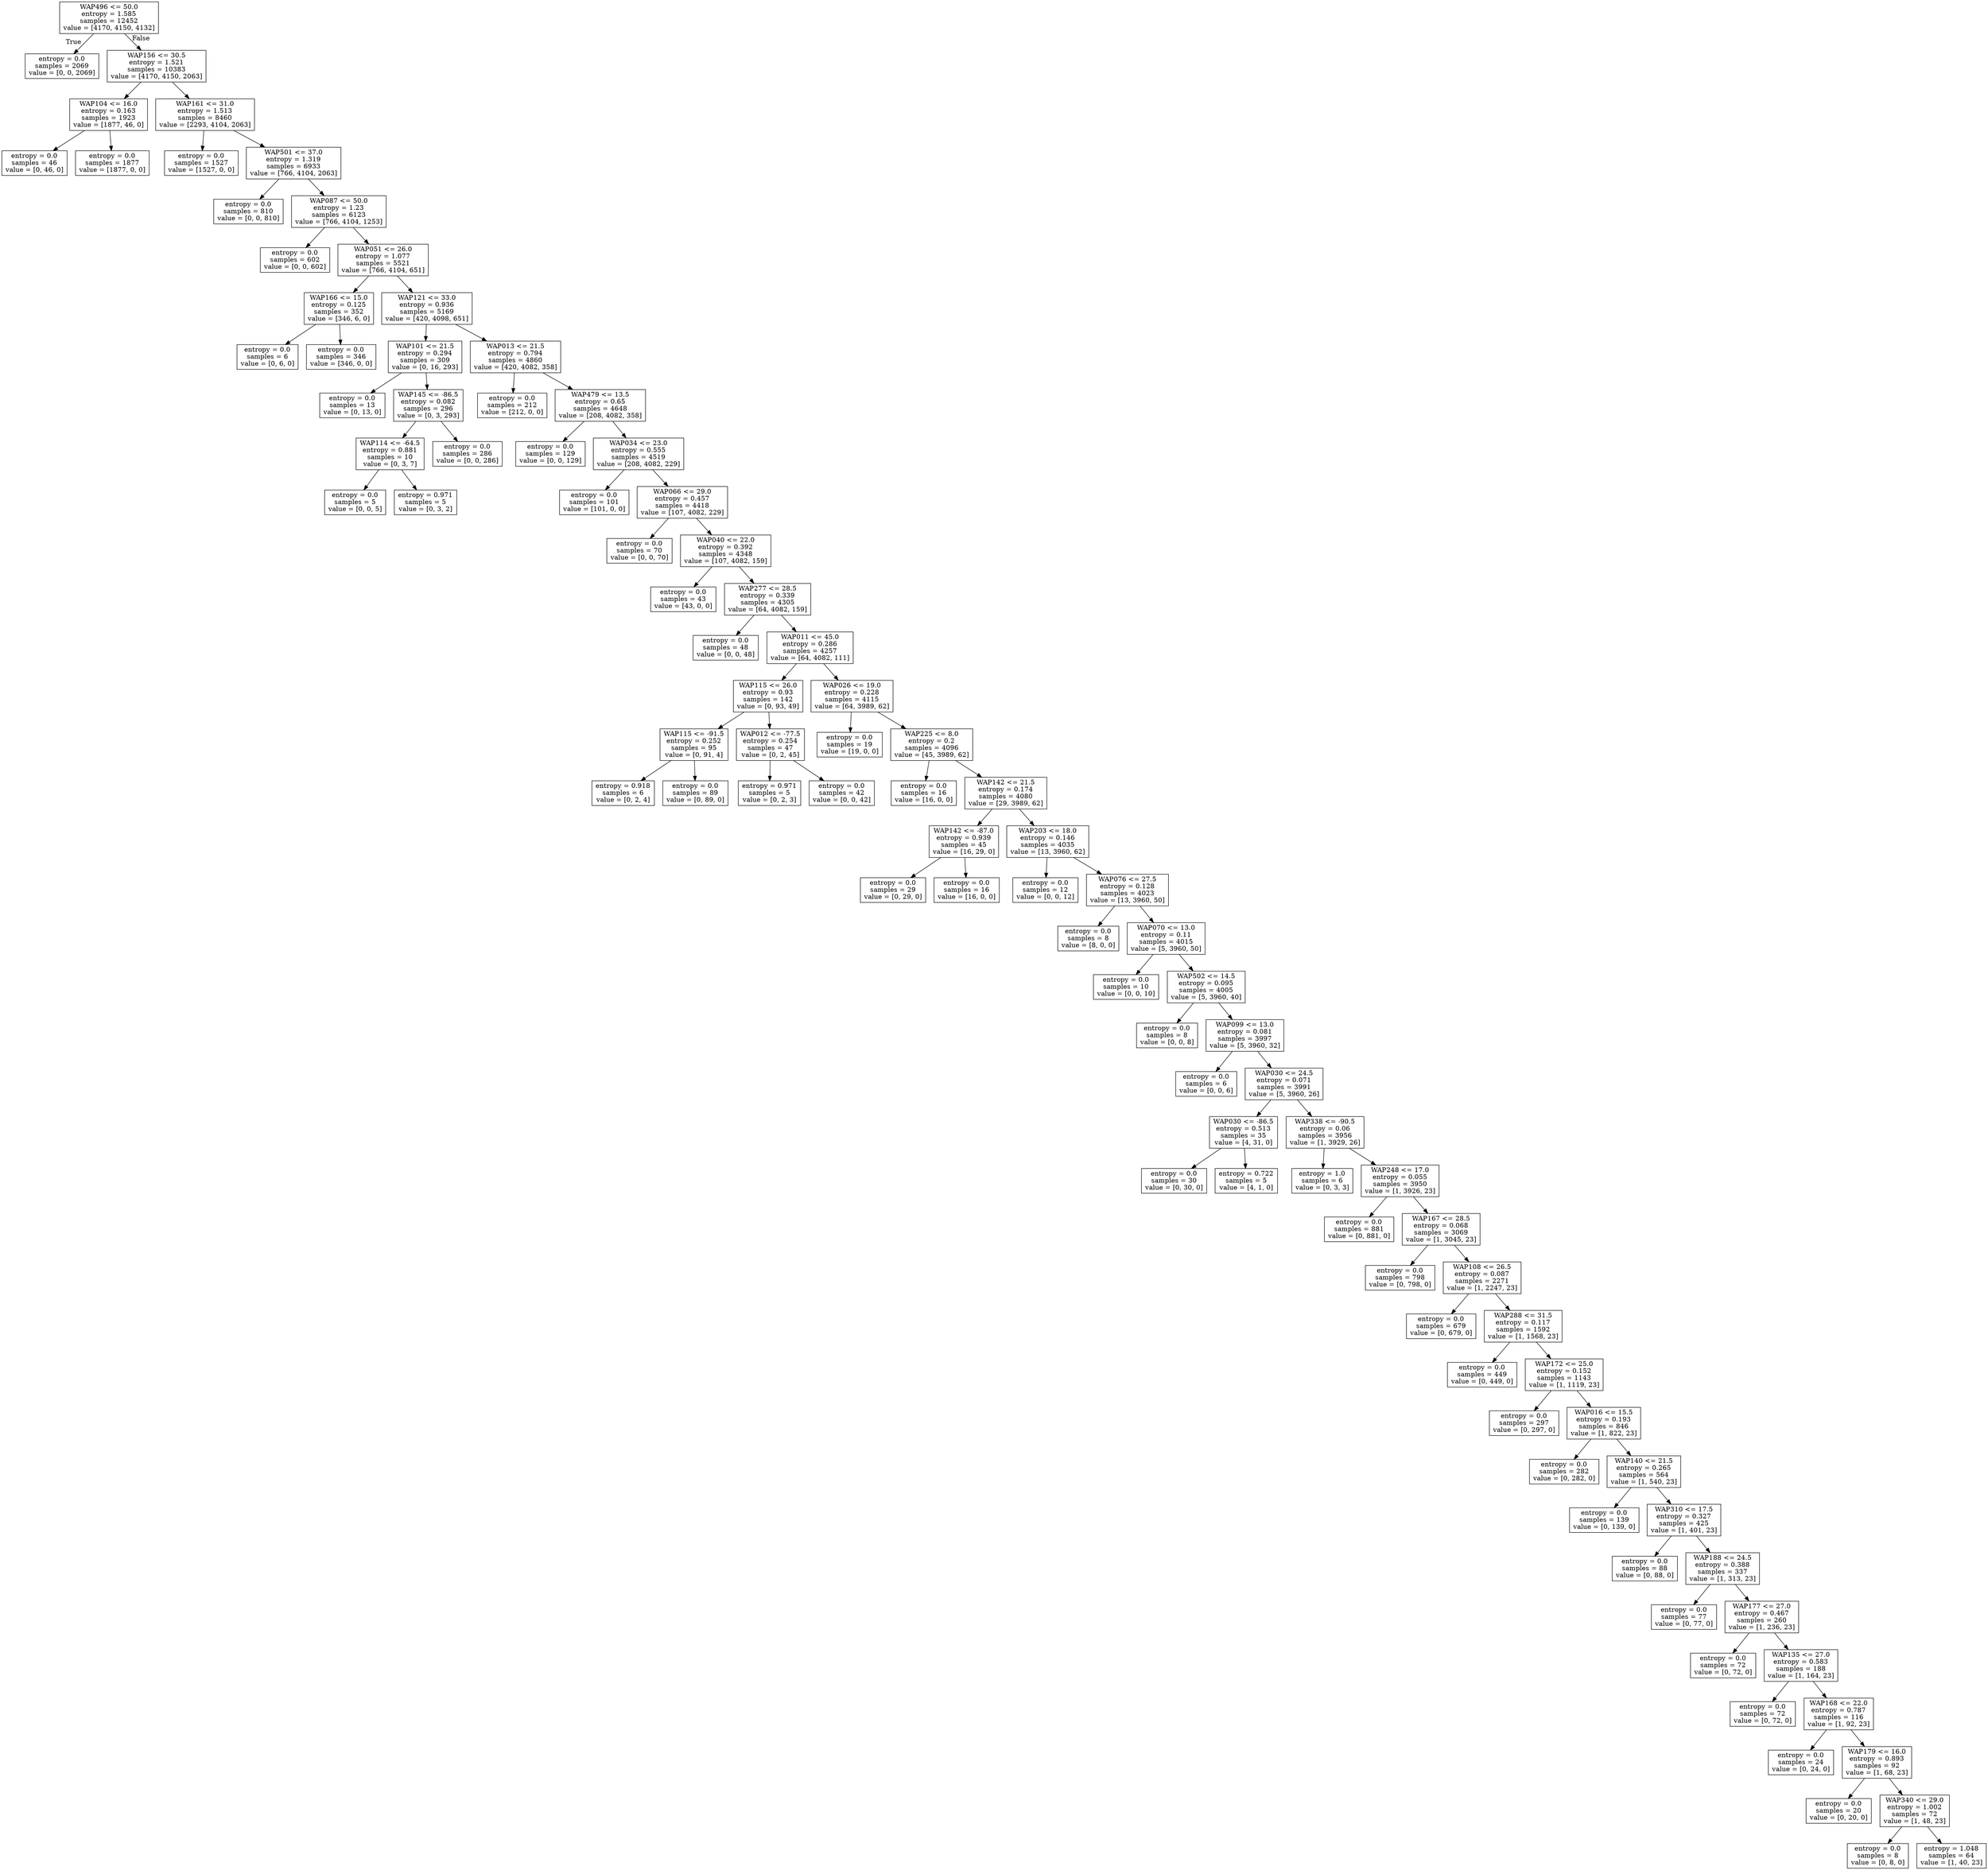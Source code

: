digraph Tree {
node [shape=box] ;
0 [label="WAP496 <= 50.0\nentropy = 1.585\nsamples = 12452\nvalue = [4170, 4150, 4132]"] ;
1 [label="entropy = 0.0\nsamples = 2069\nvalue = [0, 0, 2069]"] ;
0 -> 1 [labeldistance=2.5, labelangle=45, headlabel="True"] ;
2 [label="WAP156 <= 30.5\nentropy = 1.521\nsamples = 10383\nvalue = [4170, 4150, 2063]"] ;
0 -> 2 [labeldistance=2.5, labelangle=-45, headlabel="False"] ;
3 [label="WAP104 <= 16.0\nentropy = 0.163\nsamples = 1923\nvalue = [1877, 46, 0]"] ;
2 -> 3 ;
4 [label="entropy = 0.0\nsamples = 46\nvalue = [0, 46, 0]"] ;
3 -> 4 ;
5 [label="entropy = 0.0\nsamples = 1877\nvalue = [1877, 0, 0]"] ;
3 -> 5 ;
6 [label="WAP161 <= 31.0\nentropy = 1.513\nsamples = 8460\nvalue = [2293, 4104, 2063]"] ;
2 -> 6 ;
7 [label="entropy = 0.0\nsamples = 1527\nvalue = [1527, 0, 0]"] ;
6 -> 7 ;
8 [label="WAP501 <= 37.0\nentropy = 1.319\nsamples = 6933\nvalue = [766, 4104, 2063]"] ;
6 -> 8 ;
9 [label="entropy = 0.0\nsamples = 810\nvalue = [0, 0, 810]"] ;
8 -> 9 ;
10 [label="WAP087 <= 50.0\nentropy = 1.23\nsamples = 6123\nvalue = [766, 4104, 1253]"] ;
8 -> 10 ;
11 [label="entropy = 0.0\nsamples = 602\nvalue = [0, 0, 602]"] ;
10 -> 11 ;
12 [label="WAP051 <= 26.0\nentropy = 1.077\nsamples = 5521\nvalue = [766, 4104, 651]"] ;
10 -> 12 ;
13 [label="WAP166 <= 15.0\nentropy = 0.125\nsamples = 352\nvalue = [346, 6, 0]"] ;
12 -> 13 ;
14 [label="entropy = 0.0\nsamples = 6\nvalue = [0, 6, 0]"] ;
13 -> 14 ;
15 [label="entropy = 0.0\nsamples = 346\nvalue = [346, 0, 0]"] ;
13 -> 15 ;
16 [label="WAP121 <= 33.0\nentropy = 0.936\nsamples = 5169\nvalue = [420, 4098, 651]"] ;
12 -> 16 ;
17 [label="WAP101 <= 21.5\nentropy = 0.294\nsamples = 309\nvalue = [0, 16, 293]"] ;
16 -> 17 ;
18 [label="entropy = 0.0\nsamples = 13\nvalue = [0, 13, 0]"] ;
17 -> 18 ;
19 [label="WAP145 <= -86.5\nentropy = 0.082\nsamples = 296\nvalue = [0, 3, 293]"] ;
17 -> 19 ;
20 [label="WAP114 <= -64.5\nentropy = 0.881\nsamples = 10\nvalue = [0, 3, 7]"] ;
19 -> 20 ;
21 [label="entropy = 0.0\nsamples = 5\nvalue = [0, 0, 5]"] ;
20 -> 21 ;
22 [label="entropy = 0.971\nsamples = 5\nvalue = [0, 3, 2]"] ;
20 -> 22 ;
23 [label="entropy = 0.0\nsamples = 286\nvalue = [0, 0, 286]"] ;
19 -> 23 ;
24 [label="WAP013 <= 21.5\nentropy = 0.794\nsamples = 4860\nvalue = [420, 4082, 358]"] ;
16 -> 24 ;
25 [label="entropy = 0.0\nsamples = 212\nvalue = [212, 0, 0]"] ;
24 -> 25 ;
26 [label="WAP479 <= 13.5\nentropy = 0.65\nsamples = 4648\nvalue = [208, 4082, 358]"] ;
24 -> 26 ;
27 [label="entropy = 0.0\nsamples = 129\nvalue = [0, 0, 129]"] ;
26 -> 27 ;
28 [label="WAP034 <= 23.0\nentropy = 0.555\nsamples = 4519\nvalue = [208, 4082, 229]"] ;
26 -> 28 ;
29 [label="entropy = 0.0\nsamples = 101\nvalue = [101, 0, 0]"] ;
28 -> 29 ;
30 [label="WAP066 <= 29.0\nentropy = 0.457\nsamples = 4418\nvalue = [107, 4082, 229]"] ;
28 -> 30 ;
31 [label="entropy = 0.0\nsamples = 70\nvalue = [0, 0, 70]"] ;
30 -> 31 ;
32 [label="WAP040 <= 22.0\nentropy = 0.392\nsamples = 4348\nvalue = [107, 4082, 159]"] ;
30 -> 32 ;
33 [label="entropy = 0.0\nsamples = 43\nvalue = [43, 0, 0]"] ;
32 -> 33 ;
34 [label="WAP277 <= 28.5\nentropy = 0.339\nsamples = 4305\nvalue = [64, 4082, 159]"] ;
32 -> 34 ;
35 [label="entropy = 0.0\nsamples = 48\nvalue = [0, 0, 48]"] ;
34 -> 35 ;
36 [label="WAP011 <= 45.0\nentropy = 0.286\nsamples = 4257\nvalue = [64, 4082, 111]"] ;
34 -> 36 ;
37 [label="WAP115 <= 26.0\nentropy = 0.93\nsamples = 142\nvalue = [0, 93, 49]"] ;
36 -> 37 ;
38 [label="WAP115 <= -91.5\nentropy = 0.252\nsamples = 95\nvalue = [0, 91, 4]"] ;
37 -> 38 ;
39 [label="entropy = 0.918\nsamples = 6\nvalue = [0, 2, 4]"] ;
38 -> 39 ;
40 [label="entropy = 0.0\nsamples = 89\nvalue = [0, 89, 0]"] ;
38 -> 40 ;
41 [label="WAP012 <= -77.5\nentropy = 0.254\nsamples = 47\nvalue = [0, 2, 45]"] ;
37 -> 41 ;
42 [label="entropy = 0.971\nsamples = 5\nvalue = [0, 2, 3]"] ;
41 -> 42 ;
43 [label="entropy = 0.0\nsamples = 42\nvalue = [0, 0, 42]"] ;
41 -> 43 ;
44 [label="WAP026 <= 19.0\nentropy = 0.228\nsamples = 4115\nvalue = [64, 3989, 62]"] ;
36 -> 44 ;
45 [label="entropy = 0.0\nsamples = 19\nvalue = [19, 0, 0]"] ;
44 -> 45 ;
46 [label="WAP225 <= 8.0\nentropy = 0.2\nsamples = 4096\nvalue = [45, 3989, 62]"] ;
44 -> 46 ;
47 [label="entropy = 0.0\nsamples = 16\nvalue = [16, 0, 0]"] ;
46 -> 47 ;
48 [label="WAP142 <= 21.5\nentropy = 0.174\nsamples = 4080\nvalue = [29, 3989, 62]"] ;
46 -> 48 ;
49 [label="WAP142 <= -87.0\nentropy = 0.939\nsamples = 45\nvalue = [16, 29, 0]"] ;
48 -> 49 ;
50 [label="entropy = 0.0\nsamples = 29\nvalue = [0, 29, 0]"] ;
49 -> 50 ;
51 [label="entropy = 0.0\nsamples = 16\nvalue = [16, 0, 0]"] ;
49 -> 51 ;
52 [label="WAP203 <= 18.0\nentropy = 0.146\nsamples = 4035\nvalue = [13, 3960, 62]"] ;
48 -> 52 ;
53 [label="entropy = 0.0\nsamples = 12\nvalue = [0, 0, 12]"] ;
52 -> 53 ;
54 [label="WAP076 <= 27.5\nentropy = 0.128\nsamples = 4023\nvalue = [13, 3960, 50]"] ;
52 -> 54 ;
55 [label="entropy = 0.0\nsamples = 8\nvalue = [8, 0, 0]"] ;
54 -> 55 ;
56 [label="WAP070 <= 13.0\nentropy = 0.11\nsamples = 4015\nvalue = [5, 3960, 50]"] ;
54 -> 56 ;
57 [label="entropy = 0.0\nsamples = 10\nvalue = [0, 0, 10]"] ;
56 -> 57 ;
58 [label="WAP502 <= 14.5\nentropy = 0.095\nsamples = 4005\nvalue = [5, 3960, 40]"] ;
56 -> 58 ;
59 [label="entropy = 0.0\nsamples = 8\nvalue = [0, 0, 8]"] ;
58 -> 59 ;
60 [label="WAP099 <= 13.0\nentropy = 0.081\nsamples = 3997\nvalue = [5, 3960, 32]"] ;
58 -> 60 ;
61 [label="entropy = 0.0\nsamples = 6\nvalue = [0, 0, 6]"] ;
60 -> 61 ;
62 [label="WAP030 <= 24.5\nentropy = 0.071\nsamples = 3991\nvalue = [5, 3960, 26]"] ;
60 -> 62 ;
63 [label="WAP030 <= -86.5\nentropy = 0.513\nsamples = 35\nvalue = [4, 31, 0]"] ;
62 -> 63 ;
64 [label="entropy = 0.0\nsamples = 30\nvalue = [0, 30, 0]"] ;
63 -> 64 ;
65 [label="entropy = 0.722\nsamples = 5\nvalue = [4, 1, 0]"] ;
63 -> 65 ;
66 [label="WAP338 <= -90.5\nentropy = 0.06\nsamples = 3956\nvalue = [1, 3929, 26]"] ;
62 -> 66 ;
67 [label="entropy = 1.0\nsamples = 6\nvalue = [0, 3, 3]"] ;
66 -> 67 ;
68 [label="WAP248 <= 17.0\nentropy = 0.055\nsamples = 3950\nvalue = [1, 3926, 23]"] ;
66 -> 68 ;
69 [label="entropy = 0.0\nsamples = 881\nvalue = [0, 881, 0]"] ;
68 -> 69 ;
70 [label="WAP167 <= 28.5\nentropy = 0.068\nsamples = 3069\nvalue = [1, 3045, 23]"] ;
68 -> 70 ;
71 [label="entropy = 0.0\nsamples = 798\nvalue = [0, 798, 0]"] ;
70 -> 71 ;
72 [label="WAP108 <= 26.5\nentropy = 0.087\nsamples = 2271\nvalue = [1, 2247, 23]"] ;
70 -> 72 ;
73 [label="entropy = 0.0\nsamples = 679\nvalue = [0, 679, 0]"] ;
72 -> 73 ;
74 [label="WAP288 <= 31.5\nentropy = 0.117\nsamples = 1592\nvalue = [1, 1568, 23]"] ;
72 -> 74 ;
75 [label="entropy = 0.0\nsamples = 449\nvalue = [0, 449, 0]"] ;
74 -> 75 ;
76 [label="WAP172 <= 25.0\nentropy = 0.152\nsamples = 1143\nvalue = [1, 1119, 23]"] ;
74 -> 76 ;
77 [label="entropy = 0.0\nsamples = 297\nvalue = [0, 297, 0]"] ;
76 -> 77 ;
78 [label="WAP016 <= 15.5\nentropy = 0.193\nsamples = 846\nvalue = [1, 822, 23]"] ;
76 -> 78 ;
79 [label="entropy = 0.0\nsamples = 282\nvalue = [0, 282, 0]"] ;
78 -> 79 ;
80 [label="WAP140 <= 21.5\nentropy = 0.265\nsamples = 564\nvalue = [1, 540, 23]"] ;
78 -> 80 ;
81 [label="entropy = 0.0\nsamples = 139\nvalue = [0, 139, 0]"] ;
80 -> 81 ;
82 [label="WAP310 <= 17.5\nentropy = 0.327\nsamples = 425\nvalue = [1, 401, 23]"] ;
80 -> 82 ;
83 [label="entropy = 0.0\nsamples = 88\nvalue = [0, 88, 0]"] ;
82 -> 83 ;
84 [label="WAP188 <= 24.5\nentropy = 0.388\nsamples = 337\nvalue = [1, 313, 23]"] ;
82 -> 84 ;
85 [label="entropy = 0.0\nsamples = 77\nvalue = [0, 77, 0]"] ;
84 -> 85 ;
86 [label="WAP177 <= 27.0\nentropy = 0.467\nsamples = 260\nvalue = [1, 236, 23]"] ;
84 -> 86 ;
87 [label="entropy = 0.0\nsamples = 72\nvalue = [0, 72, 0]"] ;
86 -> 87 ;
88 [label="WAP135 <= 27.0\nentropy = 0.583\nsamples = 188\nvalue = [1, 164, 23]"] ;
86 -> 88 ;
89 [label="entropy = 0.0\nsamples = 72\nvalue = [0, 72, 0]"] ;
88 -> 89 ;
90 [label="WAP168 <= 22.0\nentropy = 0.787\nsamples = 116\nvalue = [1, 92, 23]"] ;
88 -> 90 ;
91 [label="entropy = 0.0\nsamples = 24\nvalue = [0, 24, 0]"] ;
90 -> 91 ;
92 [label="WAP179 <= 16.0\nentropy = 0.893\nsamples = 92\nvalue = [1, 68, 23]"] ;
90 -> 92 ;
93 [label="entropy = 0.0\nsamples = 20\nvalue = [0, 20, 0]"] ;
92 -> 93 ;
94 [label="WAP340 <= 29.0\nentropy = 1.002\nsamples = 72\nvalue = [1, 48, 23]"] ;
92 -> 94 ;
95 [label="entropy = 0.0\nsamples = 8\nvalue = [0, 8, 0]"] ;
94 -> 95 ;
96 [label="entropy = 1.048\nsamples = 64\nvalue = [1, 40, 23]"] ;
94 -> 96 ;
}